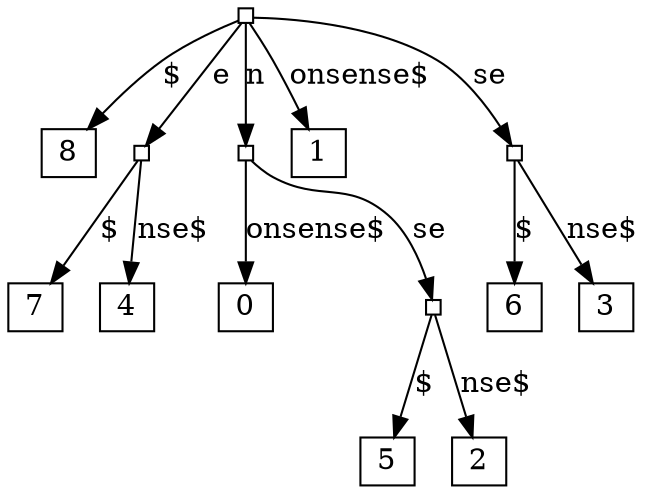 digraph {
    graph [rankdir=TB
          ,bgcolor=white];
    node [shape=box
         ,width=0.1
         ,height=0.1];
    0 [label=""];
    1 [label=8];
    2 [label=""];
    3 [label=7];
    4 [label=4];
    5 [label=""];
    6 [label=0];
    7 [label=""];
    8 [label=5];
    9 [label=2];
    10 [label=1];
    11 [label=""];
    12 [label=6];
    13 [label=3];
    0 -> 11 [label=se];
    0 -> 5 [label=n];
    0 -> 2 [label=e];
    0 -> 10 [label="onsense$"];
    0 -> 1 [label="$"];
    2 -> 4 [label="nse$"];
    2 -> 3 [label="$"];
    5 -> 7 [label=se];
    5 -> 6 [label="onsense$"];
    7 -> 9 [label="nse$"];
    7 -> 8 [label="$"];
    11 -> 13 [label="nse$"];
    11 -> 12 [label="$"];
}